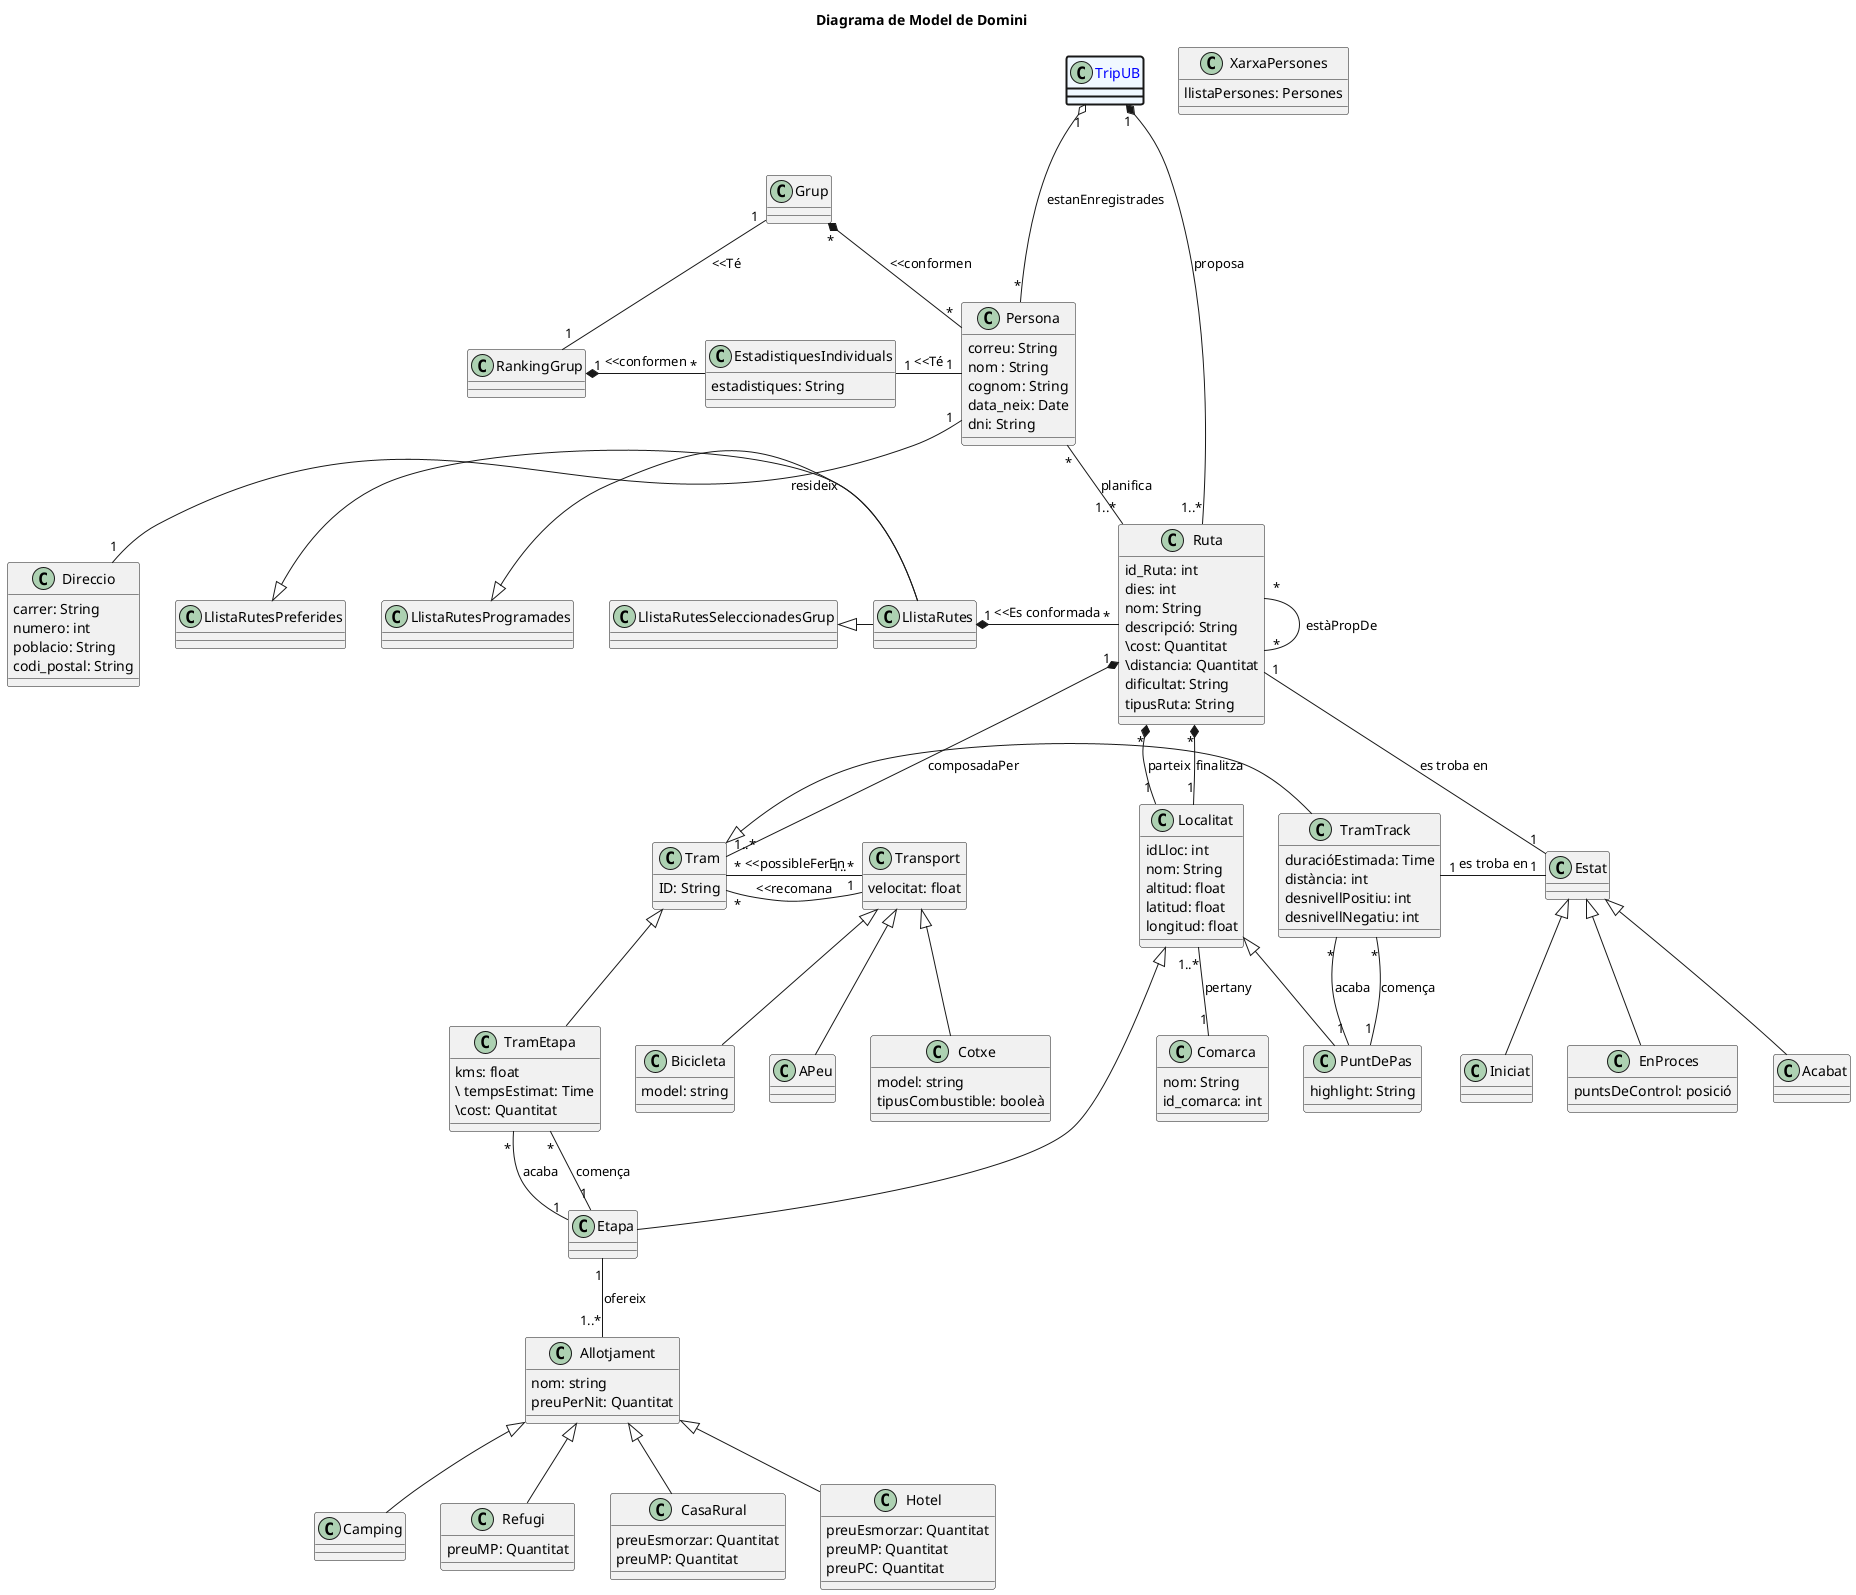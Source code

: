 
@startuml
skinparam classAttributeIconSize 0
title Diagrama de Model de Domini



TripUB "1" o--- "*" Persona: estanEnregistrades
TripUB "1"*--- "1..*" Ruta : proposa

Ruta "*" *-- "1" Localitat : parteix
Ruta "*" *-- "1" Localitat : finalitza


Ruta "1" *-- "1..*" Tram : composadaPer
Tram "*" -left- "1" Transport: <<recomana
Tram "*" -left- "1..*" Transport: <<possibleFerEn

Ruta "*" --"*" Ruta: estàPropDe

Transport <|-- Cotxe
Transport <|-- Bicicleta
Transport <|-- APeu

Tram <|-- TramEtapa
Tram <|-right- TramTrack

TramEtapa "*" -- "1" Etapa: comença
TramEtapa "*" -- "1" Etapa: acaba

Persona "1" -left- "1" EstadistiquesIndividuals: <<Té
EstadistiquesIndividuals "*" -left-* "1" RankingGrup: <<conformen
Grup "*" *-- "*" Persona: <<conformen
Grup "1" -down- "1" RankingGrup: <<Té

Localitat "1..*" --"1" Comarca: pertany

Localitat <|-- Etapa
Localitat <|-right-- PuntDePas

Etapa "1" -- "1..*" Allotjament: ofereix
Allotjament <|-- Camping
Allotjament <|-- Refugi
Allotjament <|-- CasaRural
Allotjament <|-- Hotel


TramTrack "*" -- "1" PuntDePas: comença
TramTrack "*" -- "1" PuntDePas: acaba

Persona "*" -- "1..*" Ruta : planifica
Persona "1" -- "1" Direccio : resideix

Ruta "1" -right- "1" Estat: es troba en
TramTrack"1" -right- "1" Estat: es troba en
Estat <|-down- Iniciat
Estat <|-down- EnProces
Estat <|-down- Acabat

LlistaRutes"1" *-right- "*" Ruta: <<Es conformada
LlistaRutesPreferides <|-right- LlistaRutes
LlistaRutesProgramades <|-right- LlistaRutes
LlistaRutesSeleccionadesGrup <|-right- LlistaRutes


class TripUB #aliceblue;line.bold;text:blue{
}

class Persona  {
 correu: String
 nom : String
 cognom: String
 data_neix: Date
 dni: String
}

class XarxaPersones {
 llistaPersones: Persones
}

class Direccio {
 carrer: String
 numero: int
 poblacio: String
 codi_postal: String
}

class Tram  {
ID: String
}


class Ruta  {
 id_Ruta: int
 dies: int
 nom: String
 descripció: String
 \cost: Quantitat
 \distancia: Quantitat
 dificultat: String
 tipusRuta: String
}

class TramEtapa   {
kms: float
\ tempsEstimat: Time
\cost: Quantitat
}


class TramTrack  {
duracióEstimada: Time
distància: int
desnivellPositiu: int
desnivellNegatiu: int
}



class Localitat   {
 idLloc: int
 nom: String
 altitud: float
 latitud: float
 longitud: float
}
class Comarca  {
 nom: String
 id_comarca: int
}

class PuntDePas {
 highlight: String
}

class Etapa  {
}

class Allotjament {
nom: string
preuPerNit: Quantitat
}

class Hotel {
preuEsmorzar: Quantitat
preuMP: Quantitat
preuPC: Quantitat
}

class CasaRural {
preuEsmorzar: Quantitat
preuMP: Quantitat
}

class Camping {
}

class Refugi {
preuMP: Quantitat
}


class Transport  {
velocitat: float
}

class Cotxe  {
model: string
tipusCombustible: booleà
}

class Bicicleta  {
model: string

}

class APeu   {
}

class RankingGrup  {
}

class EstadistiquesIndividuals {
estadistiques: String
}

class Estat {
}

class Iniciat {
}

class EnProces {
puntsDeControl: posició
}

class Acabat {
}

class LlistaRutes {
}

class LlistaRutesProgramades {
}

class LlistaRutesSeleccionadesGrup {
}

class LlistaRutesPreferides {
}

class Grup {
}


@enduml
